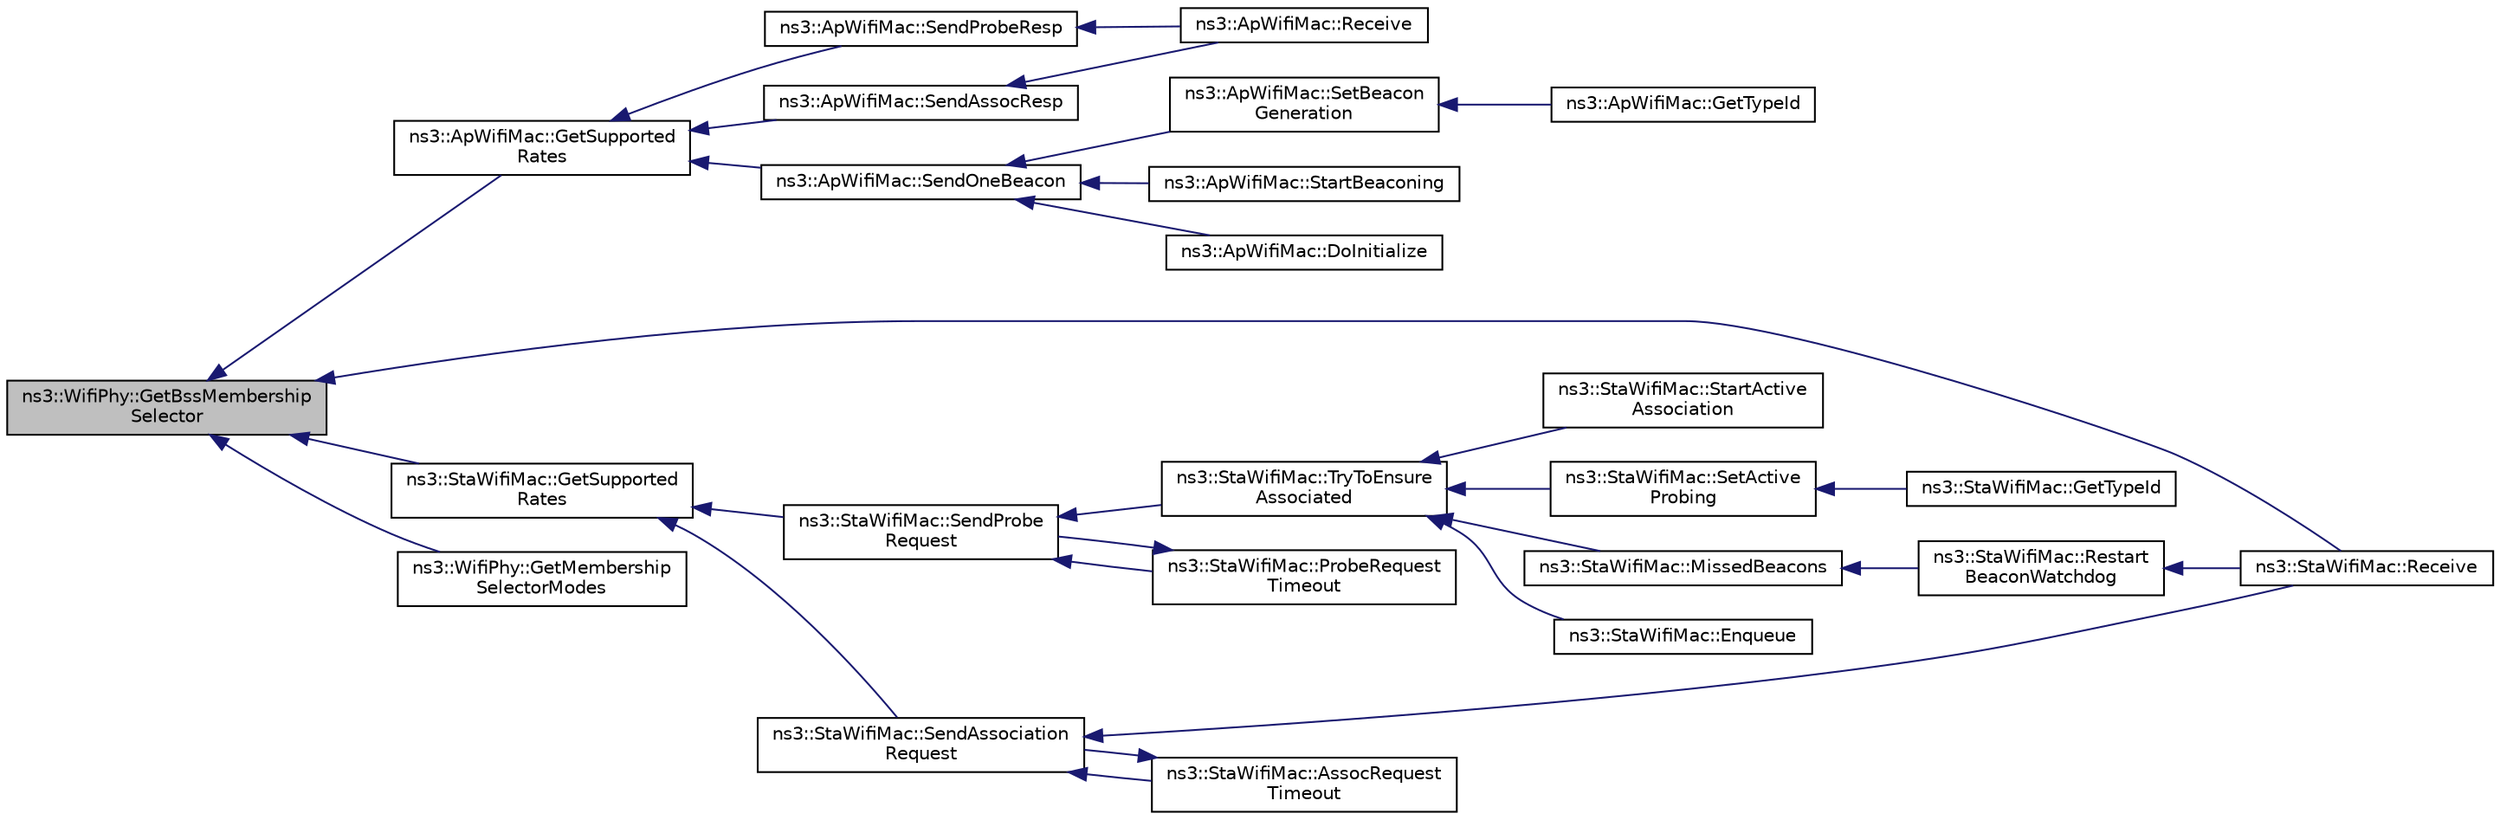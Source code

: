 digraph "ns3::WifiPhy::GetBssMembershipSelector"
{
  edge [fontname="Helvetica",fontsize="10",labelfontname="Helvetica",labelfontsize="10"];
  node [fontname="Helvetica",fontsize="10",shape=record];
  rankdir="LR";
  Node1 [label="ns3::WifiPhy::GetBssMembership\lSelector",height=0.2,width=0.4,color="black", fillcolor="grey75", style="filled", fontcolor="black"];
  Node1 -> Node2 [dir="back",color="midnightblue",fontsize="10",style="solid"];
  Node2 [label="ns3::ApWifiMac::GetSupported\lRates",height=0.2,width=0.4,color="black", fillcolor="white", style="filled",URL="$d0/d51/classns3_1_1ApWifiMac.html#a3d1278fa6624859d50b4ed984125de30"];
  Node2 -> Node3 [dir="back",color="midnightblue",fontsize="10",style="solid"];
  Node3 [label="ns3::ApWifiMac::SendProbeResp",height=0.2,width=0.4,color="black", fillcolor="white", style="filled",URL="$d0/d51/classns3_1_1ApWifiMac.html#a0a9fcbd87326c5c56644deb3504038df"];
  Node3 -> Node4 [dir="back",color="midnightblue",fontsize="10",style="solid"];
  Node4 [label="ns3::ApWifiMac::Receive",height=0.2,width=0.4,color="black", fillcolor="white", style="filled",URL="$d0/d51/classns3_1_1ApWifiMac.html#ab7e832f29bf91319e3ecdf0de7d5d598"];
  Node2 -> Node5 [dir="back",color="midnightblue",fontsize="10",style="solid"];
  Node5 [label="ns3::ApWifiMac::SendAssocResp",height=0.2,width=0.4,color="black", fillcolor="white", style="filled",URL="$d0/d51/classns3_1_1ApWifiMac.html#a0a36426da94f43b0a9136adf4e58f425"];
  Node5 -> Node4 [dir="back",color="midnightblue",fontsize="10",style="solid"];
  Node2 -> Node6 [dir="back",color="midnightblue",fontsize="10",style="solid"];
  Node6 [label="ns3::ApWifiMac::SendOneBeacon",height=0.2,width=0.4,color="black", fillcolor="white", style="filled",URL="$d0/d51/classns3_1_1ApWifiMac.html#a6c8cbc0fc95f3eaf4840d4ffcf78fac5"];
  Node6 -> Node7 [dir="back",color="midnightblue",fontsize="10",style="solid"];
  Node7 [label="ns3::ApWifiMac::SetBeacon\lGeneration",height=0.2,width=0.4,color="black", fillcolor="white", style="filled",URL="$d0/d51/classns3_1_1ApWifiMac.html#a09ad3b96835cb8fac18783423d3e57a7"];
  Node7 -> Node8 [dir="back",color="midnightblue",fontsize="10",style="solid"];
  Node8 [label="ns3::ApWifiMac::GetTypeId",height=0.2,width=0.4,color="black", fillcolor="white", style="filled",URL="$d0/d51/classns3_1_1ApWifiMac.html#aa7cd3c1ec15889267ab5b5e183b91d2b",tooltip="Get the type ID. "];
  Node6 -> Node9 [dir="back",color="midnightblue",fontsize="10",style="solid"];
  Node9 [label="ns3::ApWifiMac::StartBeaconing",height=0.2,width=0.4,color="black", fillcolor="white", style="filled",URL="$d0/d51/classns3_1_1ApWifiMac.html#ae26ad921c3064d5e174c27860c41dfdd"];
  Node6 -> Node10 [dir="back",color="midnightblue",fontsize="10",style="solid"];
  Node10 [label="ns3::ApWifiMac::DoInitialize",height=0.2,width=0.4,color="black", fillcolor="white", style="filled",URL="$d0/d51/classns3_1_1ApWifiMac.html#a398b0e04d5c31b7459358a459beff098"];
  Node1 -> Node11 [dir="back",color="midnightblue",fontsize="10",style="solid"];
  Node11 [label="ns3::StaWifiMac::Receive",height=0.2,width=0.4,color="black", fillcolor="white", style="filled",URL="$de/dbf/classns3_1_1StaWifiMac.html#ac11352c9502acc4b612224fc172c28f8"];
  Node1 -> Node12 [dir="back",color="midnightblue",fontsize="10",style="solid"];
  Node12 [label="ns3::StaWifiMac::GetSupported\lRates",height=0.2,width=0.4,color="black", fillcolor="white", style="filled",URL="$de/dbf/classns3_1_1StaWifiMac.html#abe67dfa143223ed5237c4083bb474883"];
  Node12 -> Node13 [dir="back",color="midnightblue",fontsize="10",style="solid"];
  Node13 [label="ns3::StaWifiMac::SendProbe\lRequest",height=0.2,width=0.4,color="black", fillcolor="white", style="filled",URL="$de/dbf/classns3_1_1StaWifiMac.html#a2280584632094368d217112ceb2c4e44"];
  Node13 -> Node14 [dir="back",color="midnightblue",fontsize="10",style="solid"];
  Node14 [label="ns3::StaWifiMac::TryToEnsure\lAssociated",height=0.2,width=0.4,color="black", fillcolor="white", style="filled",URL="$de/dbf/classns3_1_1StaWifiMac.html#a545fb78eb8b89ee48512820e31d76a81"];
  Node14 -> Node15 [dir="back",color="midnightblue",fontsize="10",style="solid"];
  Node15 [label="ns3::StaWifiMac::StartActive\lAssociation",height=0.2,width=0.4,color="black", fillcolor="white", style="filled",URL="$de/dbf/classns3_1_1StaWifiMac.html#aaa21db3777f643456ca7c37f13a4a283"];
  Node14 -> Node16 [dir="back",color="midnightblue",fontsize="10",style="solid"];
  Node16 [label="ns3::StaWifiMac::SetActive\lProbing",height=0.2,width=0.4,color="black", fillcolor="white", style="filled",URL="$de/dbf/classns3_1_1StaWifiMac.html#acd68ef0ad1aec613b5ba224988d559ea"];
  Node16 -> Node17 [dir="back",color="midnightblue",fontsize="10",style="solid"];
  Node17 [label="ns3::StaWifiMac::GetTypeId",height=0.2,width=0.4,color="black", fillcolor="white", style="filled",URL="$de/dbf/classns3_1_1StaWifiMac.html#a9a7063e5d183bb288d8ab157a102196c",tooltip="Get the type ID. "];
  Node14 -> Node18 [dir="back",color="midnightblue",fontsize="10",style="solid"];
  Node18 [label="ns3::StaWifiMac::MissedBeacons",height=0.2,width=0.4,color="black", fillcolor="white", style="filled",URL="$de/dbf/classns3_1_1StaWifiMac.html#a973a8b9cda122dd3b22cda3c4073bcd1"];
  Node18 -> Node19 [dir="back",color="midnightblue",fontsize="10",style="solid"];
  Node19 [label="ns3::StaWifiMac::Restart\lBeaconWatchdog",height=0.2,width=0.4,color="black", fillcolor="white", style="filled",URL="$de/dbf/classns3_1_1StaWifiMac.html#a873848ee518a0190f8feb3551f3d5969"];
  Node19 -> Node11 [dir="back",color="midnightblue",fontsize="10",style="solid"];
  Node14 -> Node20 [dir="back",color="midnightblue",fontsize="10",style="solid"];
  Node20 [label="ns3::StaWifiMac::Enqueue",height=0.2,width=0.4,color="black", fillcolor="white", style="filled",URL="$de/dbf/classns3_1_1StaWifiMac.html#aac28ec947ebda4162641f9694f5cac28"];
  Node13 -> Node21 [dir="back",color="midnightblue",fontsize="10",style="solid"];
  Node21 [label="ns3::StaWifiMac::ProbeRequest\lTimeout",height=0.2,width=0.4,color="black", fillcolor="white", style="filled",URL="$de/dbf/classns3_1_1StaWifiMac.html#a5d436d0e8da0cfd8d7d3cd8013956efe"];
  Node21 -> Node13 [dir="back",color="midnightblue",fontsize="10",style="solid"];
  Node12 -> Node22 [dir="back",color="midnightblue",fontsize="10",style="solid"];
  Node22 [label="ns3::StaWifiMac::SendAssociation\lRequest",height=0.2,width=0.4,color="black", fillcolor="white", style="filled",URL="$de/dbf/classns3_1_1StaWifiMac.html#a2cc593da25f98afa856f249d02cb38e0"];
  Node22 -> Node23 [dir="back",color="midnightblue",fontsize="10",style="solid"];
  Node23 [label="ns3::StaWifiMac::AssocRequest\lTimeout",height=0.2,width=0.4,color="black", fillcolor="white", style="filled",URL="$de/dbf/classns3_1_1StaWifiMac.html#a76c7409a492791cc1c3f35d779072371"];
  Node23 -> Node22 [dir="back",color="midnightblue",fontsize="10",style="solid"];
  Node22 -> Node11 [dir="back",color="midnightblue",fontsize="10",style="solid"];
  Node1 -> Node24 [dir="back",color="midnightblue",fontsize="10",style="solid"];
  Node24 [label="ns3::WifiPhy::GetMembership\lSelectorModes",height=0.2,width=0.4,color="black", fillcolor="white", style="filled",URL="$d6/d5a/classns3_1_1WifiPhy.html#a364d5c384738aee9227c816d9d4456da"];
}
